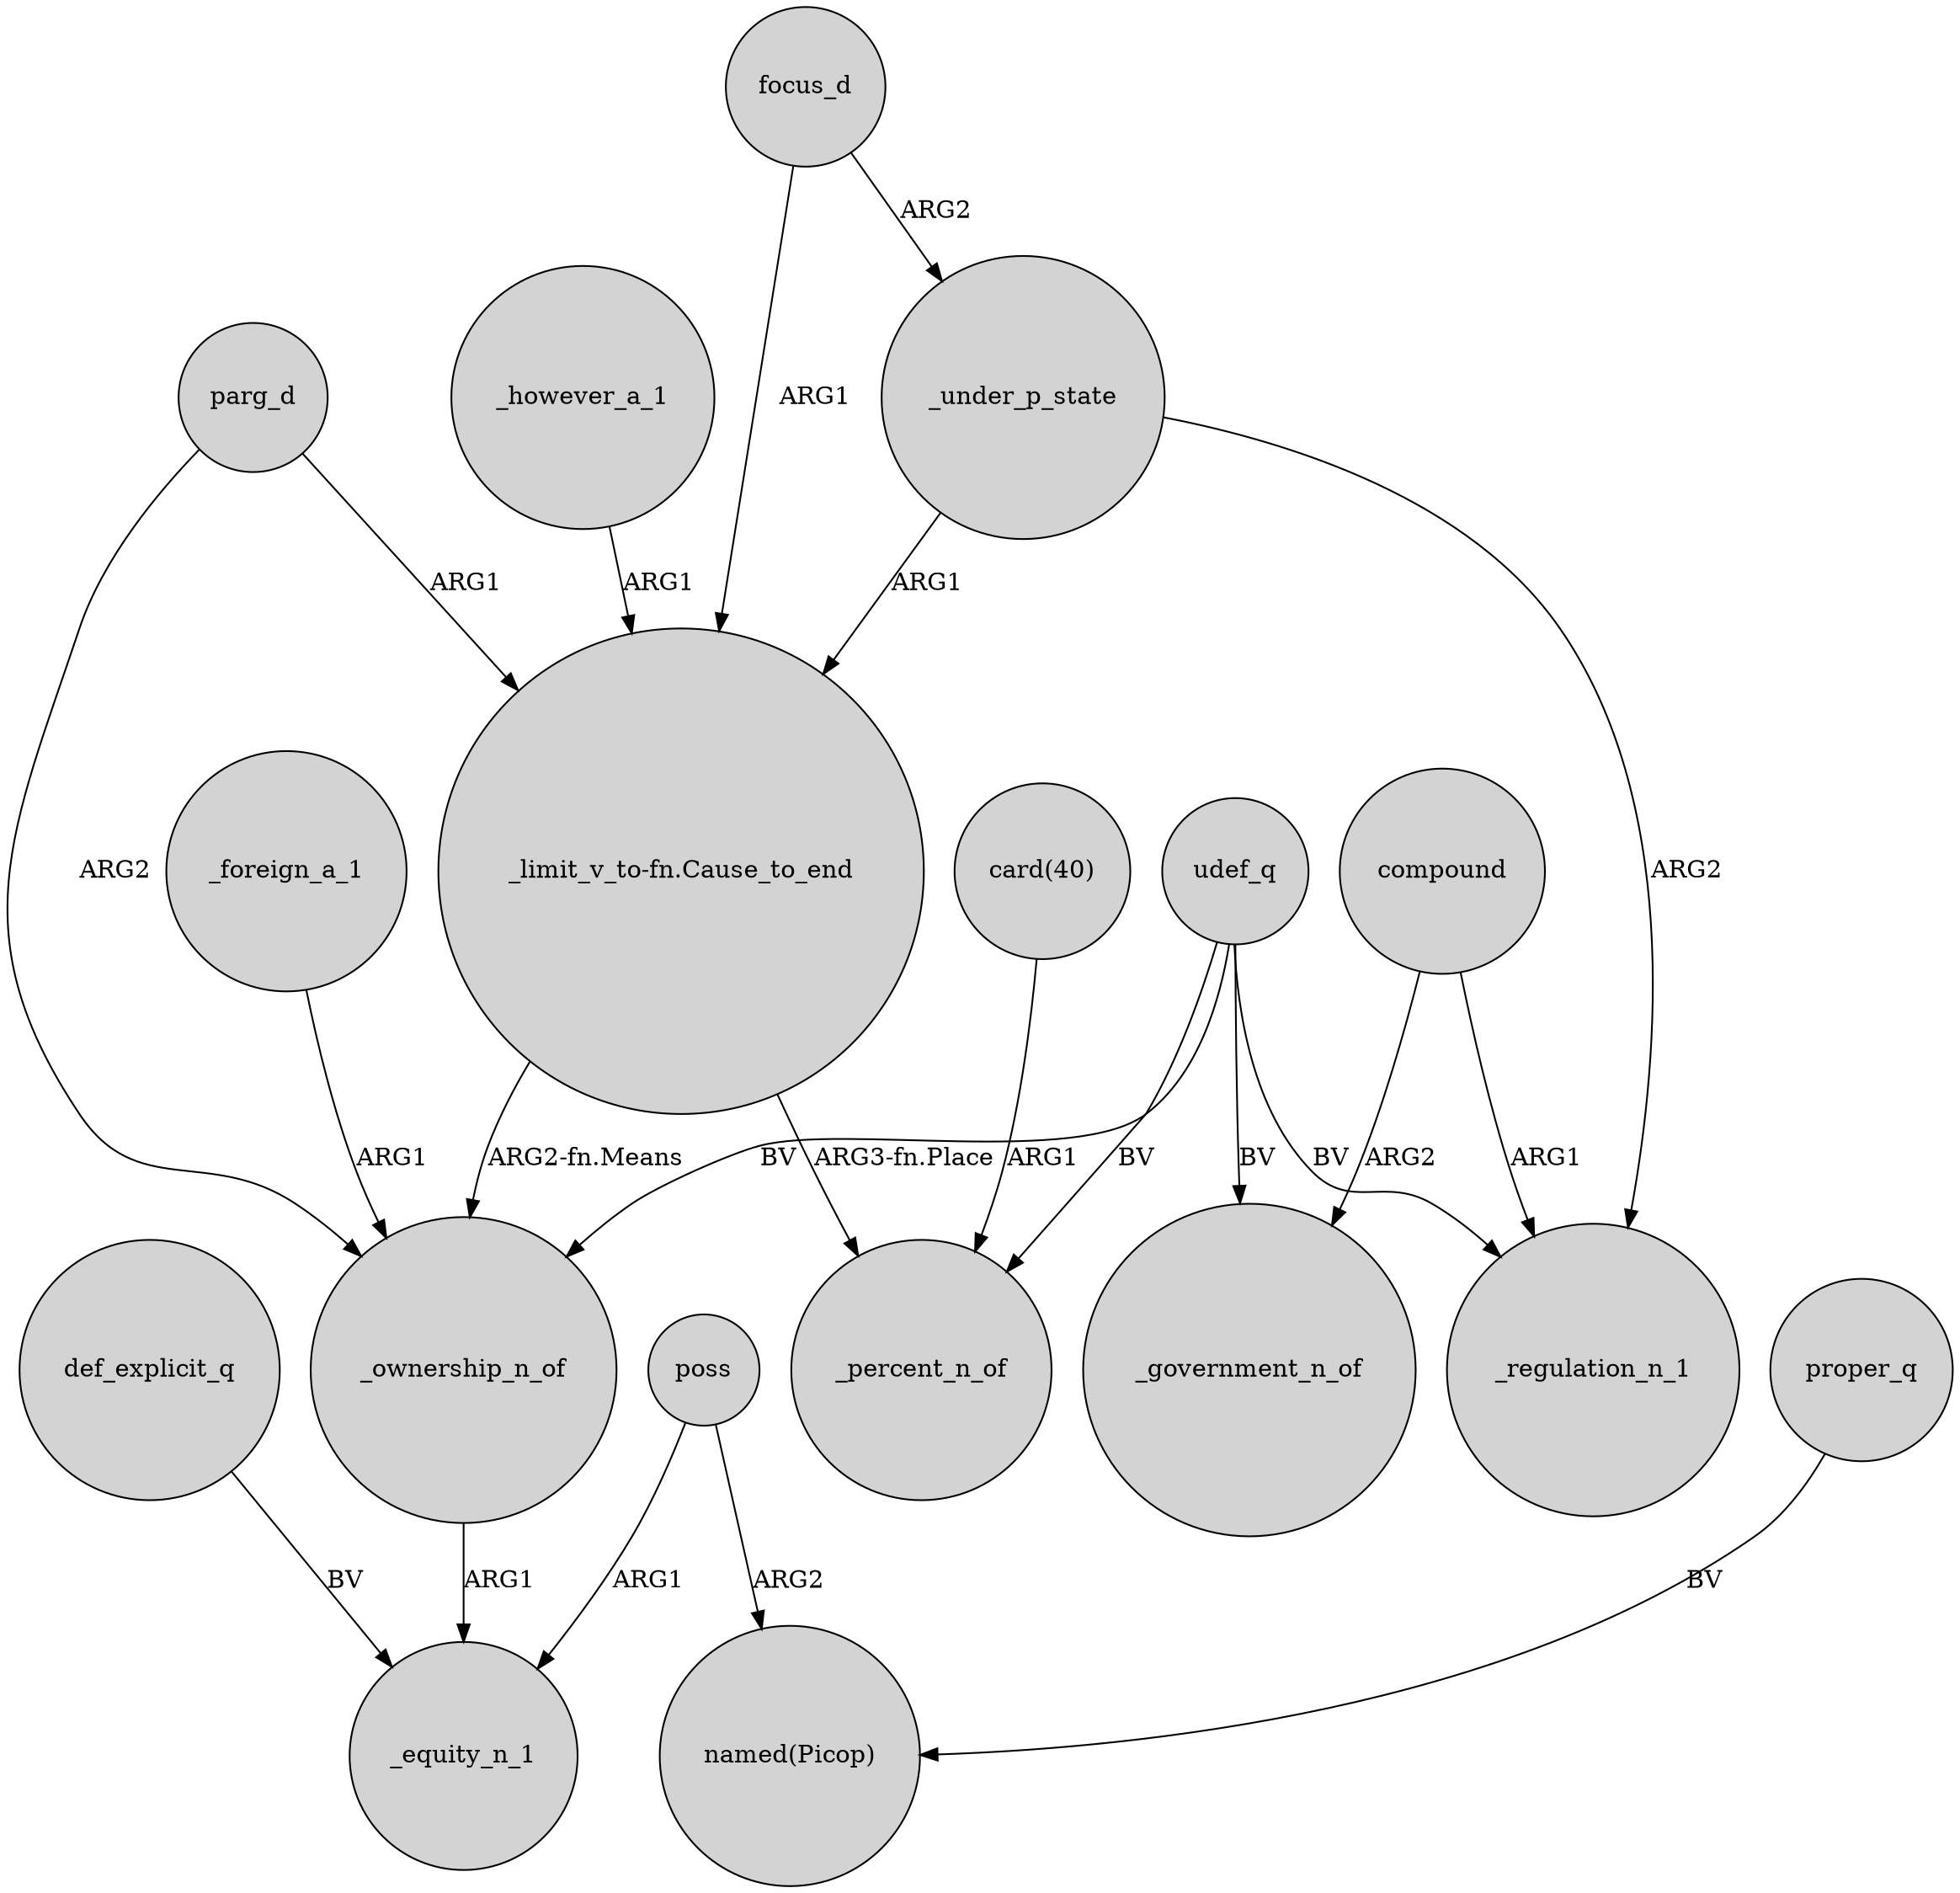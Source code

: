 digraph {
	node [shape=circle style=filled]
	_under_p_state -> "_limit_v_to-fn.Cause_to_end" [label=ARG1]
	compound -> _government_n_of [label=ARG2]
	udef_q -> _government_n_of [label=BV]
	_ownership_n_of -> _equity_n_1 [label=ARG1]
	_however_a_1 -> "_limit_v_to-fn.Cause_to_end" [label=ARG1]
	def_explicit_q -> _equity_n_1 [label=BV]
	_foreign_a_1 -> _ownership_n_of [label=ARG1]
	"card(40)" -> _percent_n_of [label=ARG1]
	udef_q -> _ownership_n_of [label=BV]
	proper_q -> "named(Picop)" [label=BV]
	compound -> _regulation_n_1 [label=ARG1]
	udef_q -> _percent_n_of [label=BV]
	parg_d -> "_limit_v_to-fn.Cause_to_end" [label=ARG1]
	"_limit_v_to-fn.Cause_to_end" -> _percent_n_of [label="ARG3-fn.Place"]
	"_limit_v_to-fn.Cause_to_end" -> _ownership_n_of [label="ARG2-fn.Means"]
	udef_q -> _regulation_n_1 [label=BV]
	focus_d -> _under_p_state [label=ARG2]
	poss -> _equity_n_1 [label=ARG1]
	focus_d -> "_limit_v_to-fn.Cause_to_end" [label=ARG1]
	_under_p_state -> _regulation_n_1 [label=ARG2]
	poss -> "named(Picop)" [label=ARG2]
	parg_d -> _ownership_n_of [label=ARG2]
}
